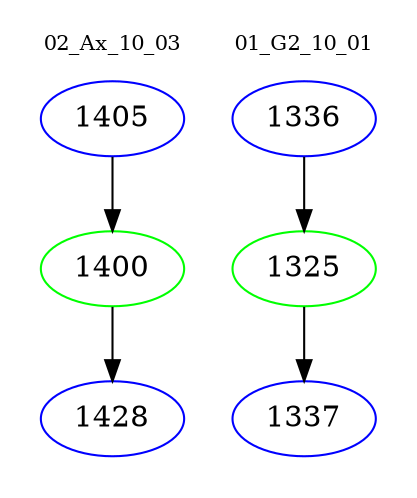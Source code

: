 digraph{
subgraph cluster_0 {
color = white
label = "02_Ax_10_03";
fontsize=10;
T0_1405 [label="1405", color="blue"]
T0_1405 -> T0_1400 [color="black"]
T0_1400 [label="1400", color="green"]
T0_1400 -> T0_1428 [color="black"]
T0_1428 [label="1428", color="blue"]
}
subgraph cluster_1 {
color = white
label = "01_G2_10_01";
fontsize=10;
T1_1336 [label="1336", color="blue"]
T1_1336 -> T1_1325 [color="black"]
T1_1325 [label="1325", color="green"]
T1_1325 -> T1_1337 [color="black"]
T1_1337 [label="1337", color="blue"]
}
}
